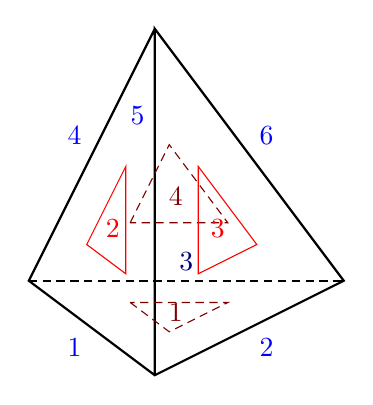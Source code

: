 \begin{tikzpicture}[scale=4,>=stealth,x={(1cm,0cm)}, y={ (0.4cm,-0.3cm) }, z={(0.4cm,0.8cm)}]
 \tikzstyle{elemnode} = [fill,circle,inner sep=2]
 \tikzstyle{background} = [densely dashed]
 \newcommand{\fs}{0.23}
 
% Can't use rectangle in 3d
 \draw[thick,background] (0,0,0) -- (1,0,0) node[midway,above,blue!50!black] {3};
 \draw[thick] (0,0,1) -- (0,0,0) node[midway,above left,blue] {4}
                      -- (0,1,0) node[midway,below left,blue] {1} 
                      -- (1,0,0) node[midway,below right,blue] {2}
                      -- (0,0,1) node[midway,above right,blue] {6}
                      -- (0,1,0) node[near start,left,blue] {5};

% Faces
 \draw[red!50!black,background] (\fs,\fs,0) -- (\fs,1-2*\fs,0) -- (1-2*\fs,\fs,0) -- cycle;
 \node[red!50!black] at (1/3,1/3,0) {1};
 \draw[red!50!black,background] (\fs,0,\fs) -- (\fs,0,1-2*\fs) -- (1-2*\fs,0,\fs) -- cycle;
 \node[red!50!black] at (1/3,0,1/3) {4};

 \draw[red] (0,\fs,\fs) -- (0,\fs,1-2*\fs) -- (0,1-2*\fs,\fs) -- cycle;
 \node[red] at (0,1/3,1/3) {2};
 \draw[red] (1-2*\fs,\fs,\fs) -- (\fs,1-2*\fs,\fs) -- (\fs,\fs,1-2*\fs) -- cycle;
 \node[red] at (1/3,1/3,1/3) {3};


\end{tikzpicture}
